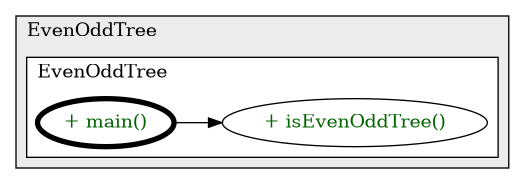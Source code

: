package com.training.leetcode;

@startuml

/' diagram meta data start
config=CallConfiguration;
{
  "rootMethod": "EvenOddTree#main(String[])",
  "projectClassification": {
    "searchMode": "OpenProject", // OpenProject, AllProjects
    "includedProjects": "",
    "pathEndKeywords": "*.impl",
    "isClientPath": "",
    "isClientName": "",
    "isTestPath": "",
    "isTestName": "",
    "isMappingPath": "",
    "isMappingName": "",
    "isDataAccessPath": "",
    "isDataAccessName": "",
    "isDataStructurePath": "",
    "isDataStructureName": "",
    "isInterfaceStructuresPath": "",
    "isInterfaceStructuresName": "",
    "isEntryPointPath": "",
    "isEntryPointName": ""
  },
  "graphRestriction": {
    "classPackageExcludeFilter": "",
    "classPackageIncludeFilter": "",
    "classNameExcludeFilter": "",
    "classNameIncludeFilter": "",
    "methodNameExcludeFilter": "",
    "methodNameIncludeFilter": "",
    "removeByInheritance": "", // inheritance/annotation based filtering is done in a second step
    "removeByAnnotation": "",
    "removeByClassPackage": "", // cleanup the graph after inheritance/annotation based filtering is done
    "removeByClassName": "",
    "cutMappings": false,
    "cutEnum": true,
    "cutTests": true,
    "cutClient": true,
    "cutDataAccess": true,
    "cutInterfaceStructures": true,
    "cutDataStructures": true,
    "cutGetterAndSetter": true,
    "cutConstructors": true
  },
  "graphTraversal": {
    "forwardDepth": 3,
    "backwardDepth": 3,
    "classPackageExcludeFilter": "",
    "classPackageIncludeFilter": "",
    "classNameExcludeFilter": "",
    "classNameIncludeFilter": "",
    "methodNameExcludeFilter": "",
    "methodNameIncludeFilter": "",
    "hideMappings": false,
    "hideDataStructures": false,
    "hidePrivateMethods": true,
    "hideInterfaceCalls": true, // indirection: implementation -> interface (is hidden) -> implementation
    "onlyShowApplicationEntryPoints": false // root node is included
  },
  "details": {
    "aggregation": "GroupByClass", // ByClass, GroupByClass, None
    "showMethodParametersTypes": false,
    "showMethodParametersNames": false,
    "showMethodReturnType": false,
    "showPackageLevels": 2,
    "showCallOrder": false,
    "edgeMode": "MethodsOnly", // TypesOnly, MethodsOnly, TypesAndMethods, MethodsAndDirectTypeUsage
    "showDetailedClassStructure": false
  },
  "rootClass": "EvenOddTree"
}
diagram meta data end '/



digraph g {
    rankdir="LR"
    splines=polyline
    

'nodes 
subgraph cluster_526818605 { 
   	label=EvenOddTree
	labeljust=l
	fillcolor="#ececec"
	style=filled
   
   subgraph cluster_1004939208 { 
   	label=EvenOddTree
	labeljust=l
	fillcolor=white
	style=filled
   
   EvenOddTree526818605XXXisEvenOddTree1450638048[
	label="+ isEvenOddTree()"
	style=filled
	fillcolor=white
	tooltip="EvenOddTree

null"
	fontcolor=darkgreen
];

EvenOddTree526818605XXXmain1859653459[
	label="+ main()"
	style=filled
	fillcolor=white
	tooltip="EvenOddTree

null"
	penwidth=4
	fontcolor=darkgreen
];
} 
} 

'edges    
EvenOddTree526818605XXXmain1859653459 -> EvenOddTree526818605XXXisEvenOddTree1450638048;
    
}
@enduml